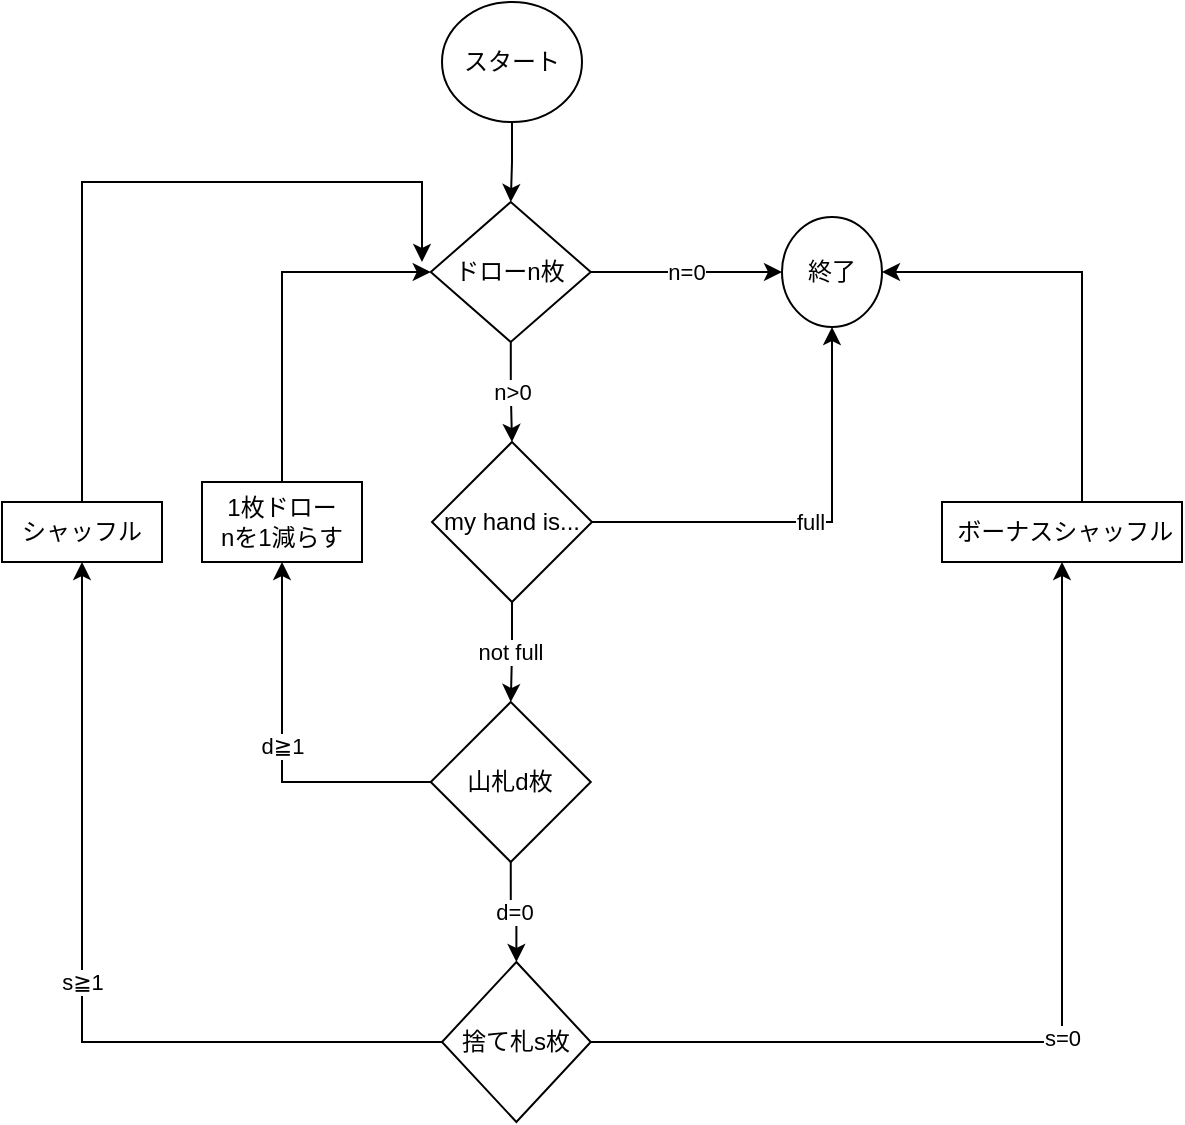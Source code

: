 <mxfile version="17.4.5" type="github"><diagram id="2TvHsavtigQPE_sYP34W" name="Page-1"><mxGraphModel dx="1185" dy="662" grid="1" gridSize="10" guides="1" tooltips="1" connect="1" arrows="1" fold="1" page="1" pageScale="1" pageWidth="827" pageHeight="1169" math="0" shadow="0"><root><mxCell id="0"/><mxCell id="1" parent="0"/><mxCell id="uQyX9N_2wSCvyfxkVkML-3" style="edgeStyle=orthogonalEdgeStyle;rounded=0;orthogonalLoop=1;jettySize=auto;html=1;exitX=0.5;exitY=1;exitDx=0;exitDy=0;" edge="1" parent="1" source="uQyX9N_2wSCvyfxkVkML-1" target="uQyX9N_2wSCvyfxkVkML-2"><mxGeometry relative="1" as="geometry"/></mxCell><mxCell id="uQyX9N_2wSCvyfxkVkML-1" value="スタート" style="ellipse;whiteSpace=wrap;html=1;" vertex="1" parent="1"><mxGeometry x="230" y="170" width="70" height="60" as="geometry"/></mxCell><mxCell id="uQyX9N_2wSCvyfxkVkML-6" value="n=0" style="edgeStyle=orthogonalEdgeStyle;rounded=0;orthogonalLoop=1;jettySize=auto;html=1;exitX=1;exitY=0.5;exitDx=0;exitDy=0;" edge="1" parent="1" source="uQyX9N_2wSCvyfxkVkML-2" target="uQyX9N_2wSCvyfxkVkML-5"><mxGeometry relative="1" as="geometry"><Array as="points"><mxPoint x="360" y="305"/><mxPoint x="360" y="305"/></Array></mxGeometry></mxCell><mxCell id="uQyX9N_2wSCvyfxkVkML-13" value="n&amp;gt;0" style="edgeStyle=orthogonalEdgeStyle;rounded=0;orthogonalLoop=1;jettySize=auto;html=1;entryX=0.5;entryY=0;entryDx=0;entryDy=0;" edge="1" parent="1" source="uQyX9N_2wSCvyfxkVkML-2" target="uQyX9N_2wSCvyfxkVkML-12"><mxGeometry relative="1" as="geometry"/></mxCell><mxCell id="uQyX9N_2wSCvyfxkVkML-2" value="ドローn枚" style="rhombus;whiteSpace=wrap;html=1;" vertex="1" parent="1"><mxGeometry x="224.38" y="270" width="80" height="70" as="geometry"/></mxCell><mxCell id="uQyX9N_2wSCvyfxkVkML-5" value="終了" style="ellipse;whiteSpace=wrap;html=1;" vertex="1" parent="1"><mxGeometry x="400" y="277.5" width="50" height="55" as="geometry"/></mxCell><mxCell id="uQyX9N_2wSCvyfxkVkML-15" value="full" style="edgeStyle=orthogonalEdgeStyle;rounded=0;orthogonalLoop=1;jettySize=auto;html=1;" edge="1" parent="1" source="uQyX9N_2wSCvyfxkVkML-12" target="uQyX9N_2wSCvyfxkVkML-5"><mxGeometry relative="1" as="geometry"/></mxCell><mxCell id="uQyX9N_2wSCvyfxkVkML-17" value="not full" style="edgeStyle=orthogonalEdgeStyle;rounded=0;orthogonalLoop=1;jettySize=auto;html=1;exitX=0.5;exitY=1;exitDx=0;exitDy=0;" edge="1" parent="1" source="uQyX9N_2wSCvyfxkVkML-12" target="uQyX9N_2wSCvyfxkVkML-16"><mxGeometry relative="1" as="geometry"/></mxCell><mxCell id="uQyX9N_2wSCvyfxkVkML-12" value="my hand is..." style="rhombus;whiteSpace=wrap;html=1;" vertex="1" parent="1"><mxGeometry x="225" y="390" width="80" height="80" as="geometry"/></mxCell><mxCell id="uQyX9N_2wSCvyfxkVkML-19" value="d≧1" style="edgeStyle=orthogonalEdgeStyle;rounded=0;orthogonalLoop=1;jettySize=auto;html=1;exitX=0;exitY=0.5;exitDx=0;exitDy=0;entryX=0.5;entryY=1;entryDx=0;entryDy=0;" edge="1" parent="1" source="uQyX9N_2wSCvyfxkVkML-16" target="uQyX9N_2wSCvyfxkVkML-18"><mxGeometry relative="1" as="geometry"/></mxCell><mxCell id="uQyX9N_2wSCvyfxkVkML-24" value="d=0" style="edgeStyle=orthogonalEdgeStyle;rounded=0;orthogonalLoop=1;jettySize=auto;html=1;exitX=0.5;exitY=1;exitDx=0;exitDy=0;entryX=0.5;entryY=0;entryDx=0;entryDy=0;" edge="1" parent="1" source="uQyX9N_2wSCvyfxkVkML-16" target="uQyX9N_2wSCvyfxkVkML-23"><mxGeometry relative="1" as="geometry"/></mxCell><mxCell id="uQyX9N_2wSCvyfxkVkML-16" value="山札d枚" style="rhombus;whiteSpace=wrap;html=1;" vertex="1" parent="1"><mxGeometry x="224.38" y="520" width="80" height="80" as="geometry"/></mxCell><mxCell id="uQyX9N_2wSCvyfxkVkML-22" style="edgeStyle=orthogonalEdgeStyle;rounded=0;orthogonalLoop=1;jettySize=auto;html=1;exitX=0.5;exitY=0;exitDx=0;exitDy=0;entryX=0;entryY=0.5;entryDx=0;entryDy=0;" edge="1" parent="1" source="uQyX9N_2wSCvyfxkVkML-18" target="uQyX9N_2wSCvyfxkVkML-2"><mxGeometry relative="1" as="geometry"><mxPoint x="150" y="310" as="targetPoint"/></mxGeometry></mxCell><mxCell id="uQyX9N_2wSCvyfxkVkML-18" value="1枚ドロー&lt;br&gt;nを1減らす" style="rounded=0;whiteSpace=wrap;html=1;" vertex="1" parent="1"><mxGeometry x="110" y="410" width="80" height="40" as="geometry"/></mxCell><mxCell id="uQyX9N_2wSCvyfxkVkML-26" value="s≧1" style="edgeStyle=orthogonalEdgeStyle;rounded=0;orthogonalLoop=1;jettySize=auto;html=1;exitX=0;exitY=0.5;exitDx=0;exitDy=0;entryX=0.5;entryY=1;entryDx=0;entryDy=0;" edge="1" parent="1" source="uQyX9N_2wSCvyfxkVkML-23" target="uQyX9N_2wSCvyfxkVkML-25"><mxGeometry relative="1" as="geometry"/></mxCell><mxCell id="uQyX9N_2wSCvyfxkVkML-28" value="s=0" style="edgeStyle=orthogonalEdgeStyle;rounded=0;orthogonalLoop=1;jettySize=auto;html=1;exitX=1;exitY=0.5;exitDx=0;exitDy=0;" edge="1" parent="1" source="uQyX9N_2wSCvyfxkVkML-23" target="uQyX9N_2wSCvyfxkVkML-29"><mxGeometry relative="1" as="geometry"><mxPoint x="470" y="690" as="targetPoint"/></mxGeometry></mxCell><mxCell id="uQyX9N_2wSCvyfxkVkML-23" value="捨て札s枚" style="rhombus;whiteSpace=wrap;html=1;" vertex="1" parent="1"><mxGeometry x="230" y="650" width="74.38" height="80" as="geometry"/></mxCell><mxCell id="uQyX9N_2wSCvyfxkVkML-27" style="edgeStyle=orthogonalEdgeStyle;rounded=0;orthogonalLoop=1;jettySize=auto;html=1;exitX=0.5;exitY=0;exitDx=0;exitDy=0;" edge="1" parent="1" source="uQyX9N_2wSCvyfxkVkML-25"><mxGeometry relative="1" as="geometry"><mxPoint x="220" y="300" as="targetPoint"/><Array as="points"><mxPoint x="50" y="260"/><mxPoint x="220" y="260"/></Array></mxGeometry></mxCell><mxCell id="uQyX9N_2wSCvyfxkVkML-25" value="シャッフル" style="rounded=0;whiteSpace=wrap;html=1;" vertex="1" parent="1"><mxGeometry x="10" y="420" width="80" height="30" as="geometry"/></mxCell><mxCell id="uQyX9N_2wSCvyfxkVkML-30" style="edgeStyle=orthogonalEdgeStyle;rounded=0;orthogonalLoop=1;jettySize=auto;html=1;entryX=1;entryY=0.5;entryDx=0;entryDy=0;" edge="1" parent="1" source="uQyX9N_2wSCvyfxkVkML-29" target="uQyX9N_2wSCvyfxkVkML-5"><mxGeometry relative="1" as="geometry"><Array as="points"><mxPoint x="550" y="305"/></Array></mxGeometry></mxCell><mxCell id="uQyX9N_2wSCvyfxkVkML-29" value="&amp;nbsp;ボーナスシャッフル" style="rounded=0;whiteSpace=wrap;html=1;" vertex="1" parent="1"><mxGeometry x="480" y="420" width="120" height="30" as="geometry"/></mxCell></root></mxGraphModel></diagram></mxfile>